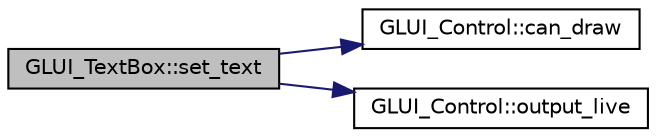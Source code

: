 digraph "GLUI_TextBox::set_text"
{
  edge [fontname="Helvetica",fontsize="10",labelfontname="Helvetica",labelfontsize="10"];
  node [fontname="Helvetica",fontsize="10",shape=record];
  rankdir="LR";
  Node1 [label="GLUI_TextBox::set_text",height=0.2,width=0.4,color="black", fillcolor="grey75", style="filled", fontcolor="black"];
  Node1 -> Node2 [color="midnightblue",fontsize="10",style="solid"];
  Node2 [label="GLUI_Control::can_draw",height=0.2,width=0.4,color="black", fillcolor="white", style="filled",URL="$class_g_l_u_i___control.html#add5d7aa8efcd213181cf84975661e168"];
  Node1 -> Node3 [color="midnightblue",fontsize="10",style="solid"];
  Node3 [label="GLUI_Control::output_live",height=0.2,width=0.4,color="black", fillcolor="white", style="filled",URL="$class_g_l_u_i___control.html#ac7417112964d4c5134d4453835a0da99"];
}
